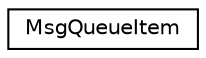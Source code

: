 digraph "Graphical Class Hierarchy"
{
 // LATEX_PDF_SIZE
  edge [fontname="Helvetica",fontsize="10",labelfontname="Helvetica",labelfontsize="10"];
  node [fontname="Helvetica",fontsize="10",shape=record];
  rankdir="LR";
  Node0 [label="MsgQueueItem",height=0.2,width=0.4,color="black", fillcolor="white", style="filled",URL="$classMsgQueueItem.html",tooltip="A class to represent a message item."];
}
